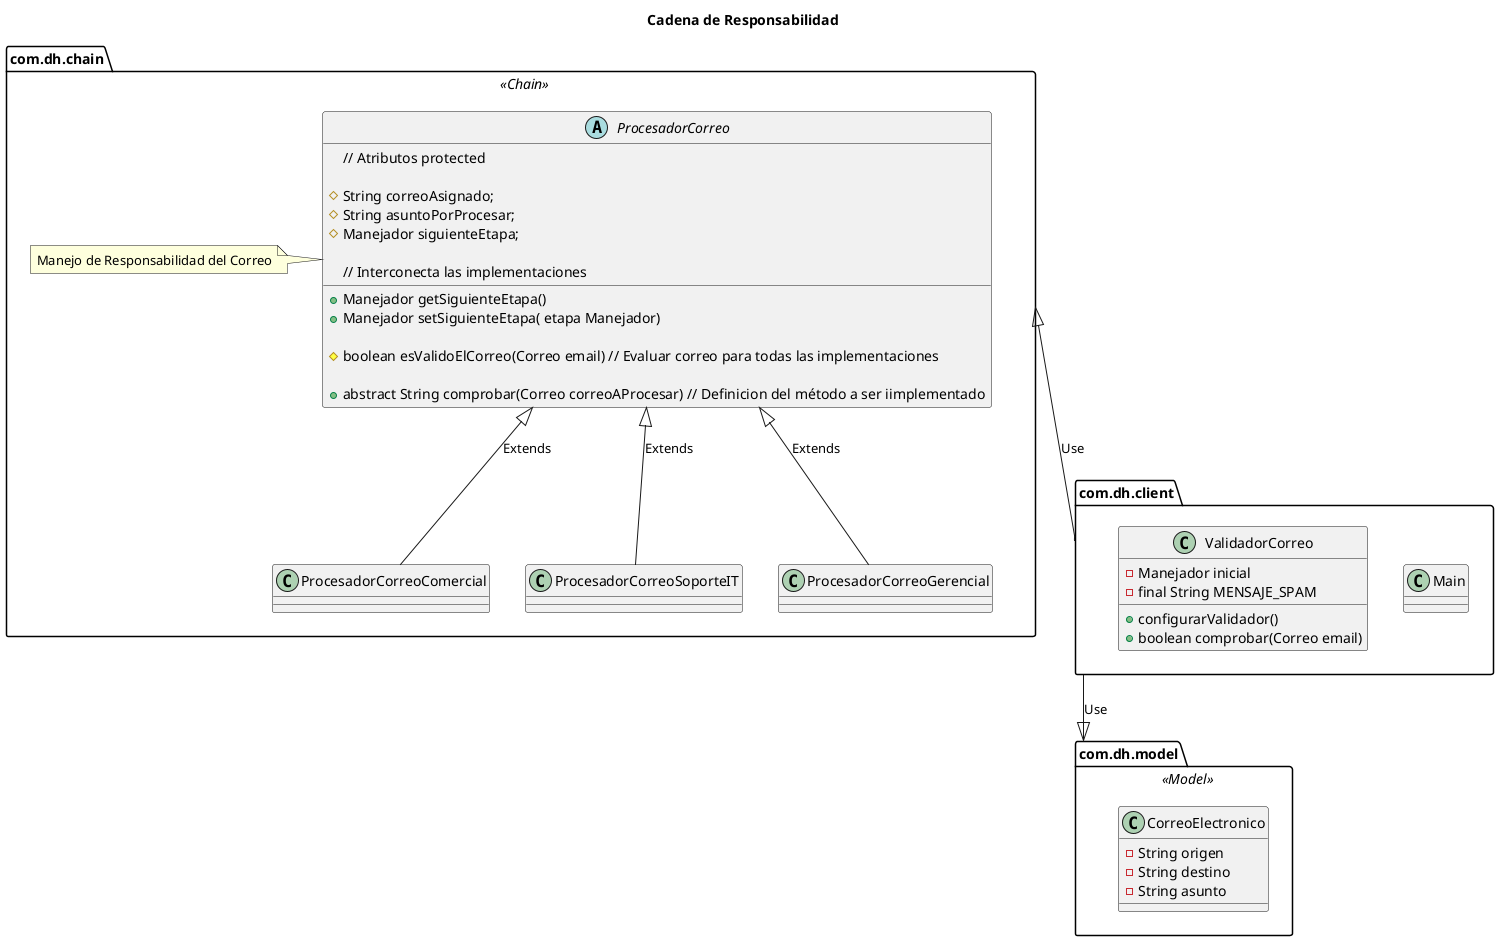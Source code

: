 @startuml

title Cadena de Responsabilidad

package com.dh.chain <<Chain>>  as chain{

abstract class ProcesadorCorreo {

// Atributos protected

 # String correoAsignado;
 # String asuntoPorProcesar;
 # Manejador siguienteEtapa;

 // Interconecta las implementaciones

 + Manejador getSiguienteEtapa()
 + Manejador setSiguienteEtapa( etapa Manejador)

 # boolean esValidoElCorreo(Correo email) // Evaluar correo para todas las implementaciones

 + abstract String comprobar(Correo correoAProcesar) // Definicion del método a ser iimplementado

}
note left: Manejo de Responsabilidad del Correo


ProcesadorCorreo <|-down- ProcesadorCorreoComercial: Extends
ProcesadorCorreo <|-down- ProcesadorCorreoSoporteIT: Extends
ProcesadorCorreo <|-down- ProcesadorCorreoGerencial: Extends


}

package com.dh.model <<Model>> as model{
    class CorreoElectronico{
        - String origen
        - String destino
        - String asunto
    }
}

package com.dh.client  as client {
class Main
class ValidadorCorreo{
- Manejador inicial
- final String MENSAJE_SPAM

+ configurarValidador()
+ boolean comprobar(Correo email)
}
}

client -down-|> model: Use
client -up-|> chain: Use
@enduml